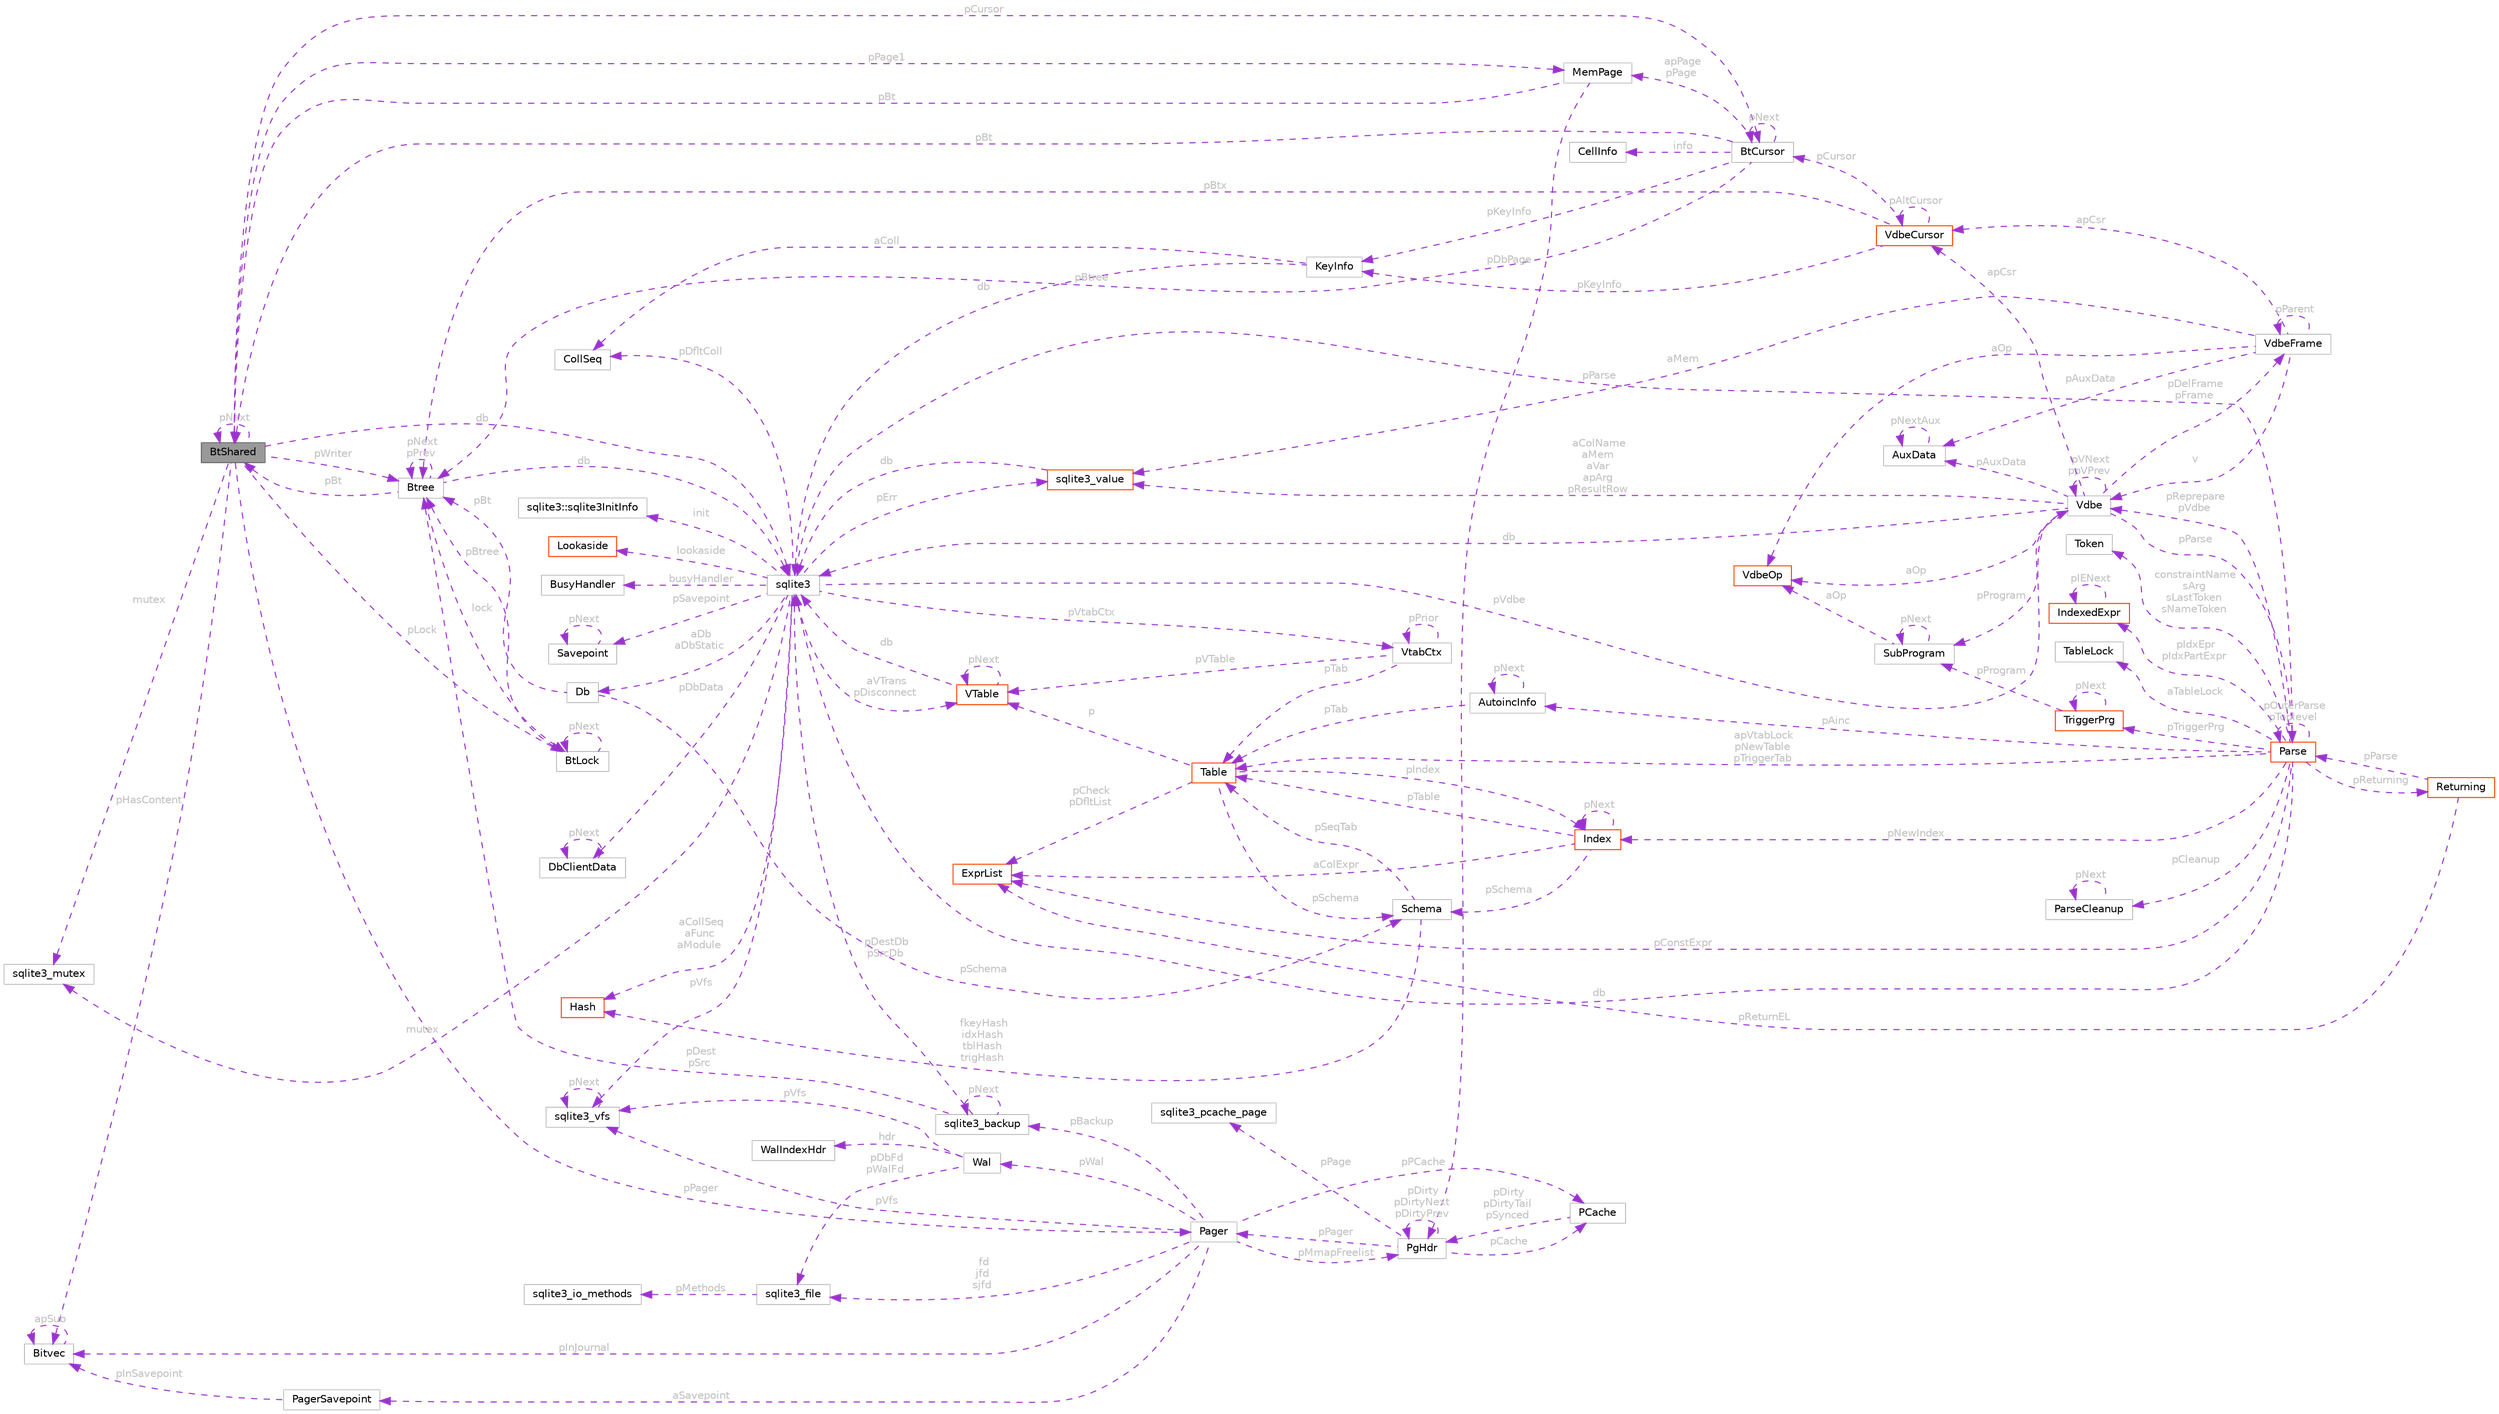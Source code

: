 digraph "BtShared"
{
 // LATEX_PDF_SIZE
  bgcolor="transparent";
  edge [fontname=Helvetica,fontsize=10,labelfontname=Helvetica,labelfontsize=10];
  node [fontname=Helvetica,fontsize=10,shape=box,height=0.2,width=0.4];
  rankdir="LR";
  Node1 [id="Node000001",label="BtShared",height=0.2,width=0.4,color="gray40", fillcolor="grey60", style="filled", fontcolor="black",tooltip=" "];
  Node2 -> Node1 [id="edge1_Node000001_Node000002",dir="back",color="darkorchid3",style="dashed",tooltip=" ",label=" pPager",fontcolor="grey" ];
  Node2 [id="Node000002",label="Pager",height=0.2,width=0.4,color="grey75", fillcolor="white", style="filled",URL="$structPager.html",tooltip=" "];
  Node3 -> Node2 [id="edge2_Node000002_Node000003",dir="back",color="darkorchid3",style="dashed",tooltip=" ",label=" pVfs",fontcolor="grey" ];
  Node3 [id="Node000003",label="sqlite3_vfs",height=0.2,width=0.4,color="grey75", fillcolor="white", style="filled",URL="$structsqlite3__vfs.html",tooltip=" "];
  Node3 -> Node3 [id="edge3_Node000003_Node000003",dir="back",color="darkorchid3",style="dashed",tooltip=" ",label=" pNext",fontcolor="grey" ];
  Node4 -> Node2 [id="edge4_Node000002_Node000004",dir="back",color="darkorchid3",style="dashed",tooltip=" ",label=" pInJournal",fontcolor="grey" ];
  Node4 [id="Node000004",label="Bitvec",height=0.2,width=0.4,color="grey75", fillcolor="white", style="filled",URL="$structBitvec.html",tooltip=" "];
  Node4 -> Node4 [id="edge5_Node000004_Node000004",dir="back",color="darkorchid3",style="dashed",tooltip=" ",label=" apSub",fontcolor="grey" ];
  Node5 -> Node2 [id="edge6_Node000002_Node000005",dir="back",color="darkorchid3",style="dashed",tooltip=" ",label=" fd\njfd\nsjfd",fontcolor="grey" ];
  Node5 [id="Node000005",label="sqlite3_file",height=0.2,width=0.4,color="grey75", fillcolor="white", style="filled",URL="$structsqlite3__file.html",tooltip=" "];
  Node6 -> Node5 [id="edge7_Node000005_Node000006",dir="back",color="darkorchid3",style="dashed",tooltip=" ",label=" pMethods",fontcolor="grey" ];
  Node6 [id="Node000006",label="sqlite3_io_methods",height=0.2,width=0.4,color="grey75", fillcolor="white", style="filled",URL="$structsqlite3__io__methods.html",tooltip=" "];
  Node7 -> Node2 [id="edge8_Node000002_Node000007",dir="back",color="darkorchid3",style="dashed",tooltip=" ",label=" pBackup",fontcolor="grey" ];
  Node7 [id="Node000007",label="sqlite3_backup",height=0.2,width=0.4,color="grey75", fillcolor="white", style="filled",URL="$structsqlite3__backup.html",tooltip=" "];
  Node8 -> Node7 [id="edge9_Node000007_Node000008",dir="back",color="darkorchid3",style="dashed",tooltip=" ",label=" pDestDb\npSrcDb",fontcolor="grey" ];
  Node8 [id="Node000008",label="sqlite3",height=0.2,width=0.4,color="grey75", fillcolor="white", style="filled",URL="$structsqlite3.html",tooltip=" "];
  Node3 -> Node8 [id="edge10_Node000008_Node000003",dir="back",color="darkorchid3",style="dashed",tooltip=" ",label=" pVfs",fontcolor="grey" ];
  Node9 -> Node8 [id="edge11_Node000008_Node000009",dir="back",color="darkorchid3",style="dashed",tooltip=" ",label=" pVdbe",fontcolor="grey" ];
  Node9 [id="Node000009",label="Vdbe",height=0.2,width=0.4,color="grey75", fillcolor="white", style="filled",URL="$structVdbe.html",tooltip=" "];
  Node8 -> Node9 [id="edge12_Node000009_Node000008",dir="back",color="darkorchid3",style="dashed",tooltip=" ",label=" db",fontcolor="grey" ];
  Node9 -> Node9 [id="edge13_Node000009_Node000009",dir="back",color="darkorchid3",style="dashed",tooltip=" ",label=" pVNext\nppVPrev",fontcolor="grey" ];
  Node10 -> Node9 [id="edge14_Node000009_Node000010",dir="back",color="darkorchid3",style="dashed",tooltip=" ",label=" pParse",fontcolor="grey" ];
  Node10 [id="Node000010",label="Parse",height=0.2,width=0.4,color="orangered", fillcolor="white", style="filled",URL="$structParse.html",tooltip=" "];
  Node8 -> Node10 [id="edge15_Node000010_Node000008",dir="back",color="darkorchid3",style="dashed",tooltip=" ",label=" db",fontcolor="grey" ];
  Node9 -> Node10 [id="edge16_Node000010_Node000009",dir="back",color="darkorchid3",style="dashed",tooltip=" ",label=" pReprepare\npVdbe",fontcolor="grey" ];
  Node11 -> Node10 [id="edge17_Node000010_Node000011",dir="back",color="darkorchid3",style="dashed",tooltip=" ",label=" pConstExpr",fontcolor="grey" ];
  Node11 [id="Node000011",label="ExprList",height=0.2,width=0.4,color="orangered", fillcolor="white", style="filled",URL="$structExprList.html",tooltip=" "];
  Node45 -> Node10 [id="edge18_Node000010_Node000045",dir="back",color="darkorchid3",style="dashed",tooltip=" ",label=" pIdxEpr\npIdxPartExpr",fontcolor="grey" ];
  Node45 [id="Node000045",label="IndexedExpr",height=0.2,width=0.4,color="orangered", fillcolor="white", style="filled",URL="$structIndexedExpr.html",tooltip=" "];
  Node45 -> Node45 [id="edge19_Node000045_Node000045",dir="back",color="darkorchid3",style="dashed",tooltip=" ",label=" pIENext",fontcolor="grey" ];
  Node46 -> Node10 [id="edge20_Node000010_Node000046",dir="back",color="darkorchid3",style="dashed",tooltip=" ",label=" aTableLock",fontcolor="grey" ];
  Node46 [id="Node000046",label="TableLock",height=0.2,width=0.4,color="grey75", fillcolor="white", style="filled",URL="$structTableLock.html",tooltip=" "];
  Node47 -> Node10 [id="edge21_Node000010_Node000047",dir="back",color="darkorchid3",style="dashed",tooltip=" ",label=" pAinc",fontcolor="grey" ];
  Node47 [id="Node000047",label="AutoincInfo",height=0.2,width=0.4,color="grey75", fillcolor="white", style="filled",URL="$structAutoincInfo.html",tooltip=" "];
  Node47 -> Node47 [id="edge22_Node000047_Node000047",dir="back",color="darkorchid3",style="dashed",tooltip=" ",label=" pNext",fontcolor="grey" ];
  Node17 -> Node47 [id="edge23_Node000047_Node000017",dir="back",color="darkorchid3",style="dashed",tooltip=" ",label=" pTab",fontcolor="grey" ];
  Node17 [id="Node000017",label="Table",height=0.2,width=0.4,color="orangered", fillcolor="white", style="filled",URL="$structTable.html",tooltip=" "];
  Node19 -> Node17 [id="edge24_Node000017_Node000019",dir="back",color="darkorchid3",style="dashed",tooltip=" ",label=" pIndex",fontcolor="grey" ];
  Node19 [id="Node000019",label="Index",height=0.2,width=0.4,color="orangered", fillcolor="white", style="filled",URL="$structIndex.html",tooltip=" "];
  Node17 -> Node19 [id="edge25_Node000019_Node000017",dir="back",color="darkorchid3",style="dashed",tooltip=" ",label=" pTable",fontcolor="grey" ];
  Node19 -> Node19 [id="edge26_Node000019_Node000019",dir="back",color="darkorchid3",style="dashed",tooltip=" ",label=" pNext",fontcolor="grey" ];
  Node20 -> Node19 [id="edge27_Node000019_Node000020",dir="back",color="darkorchid3",style="dashed",tooltip=" ",label=" pSchema",fontcolor="grey" ];
  Node20 [id="Node000020",label="Schema",height=0.2,width=0.4,color="grey75", fillcolor="white", style="filled",URL="$structSchema.html",tooltip=" "];
  Node21 -> Node20 [id="edge28_Node000020_Node000021",dir="back",color="darkorchid3",style="dashed",tooltip=" ",label=" fkeyHash\nidxHash\ntblHash\ntrigHash",fontcolor="grey" ];
  Node21 [id="Node000021",label="Hash",height=0.2,width=0.4,color="orangered", fillcolor="white", style="filled",URL="$structHash.html",tooltip=" "];
  Node17 -> Node20 [id="edge29_Node000020_Node000017",dir="back",color="darkorchid3",style="dashed",tooltip=" ",label=" pSeqTab",fontcolor="grey" ];
  Node11 -> Node19 [id="edge30_Node000019_Node000011",dir="back",color="darkorchid3",style="dashed",tooltip=" ",label=" aColExpr",fontcolor="grey" ];
  Node11 -> Node17 [id="edge31_Node000017_Node000011",dir="back",color="darkorchid3",style="dashed",tooltip=" ",label=" pCheck\npDfltList",fontcolor="grey" ];
  Node31 -> Node17 [id="edge32_Node000017_Node000031",dir="back",color="darkorchid3",style="dashed",tooltip=" ",label=" p",fontcolor="grey" ];
  Node31 [id="Node000031",label="VTable",height=0.2,width=0.4,color="orangered", fillcolor="white", style="filled",URL="$structVTable.html",tooltip=" "];
  Node8 -> Node31 [id="edge33_Node000031_Node000008",dir="back",color="darkorchid3",style="dashed",tooltip=" ",label=" db",fontcolor="grey" ];
  Node31 -> Node31 [id="edge34_Node000031_Node000031",dir="back",color="darkorchid3",style="dashed",tooltip=" ",label=" pNext",fontcolor="grey" ];
  Node20 -> Node17 [id="edge35_Node000017_Node000020",dir="back",color="darkorchid3",style="dashed",tooltip=" ",label=" pSchema",fontcolor="grey" ];
  Node10 -> Node10 [id="edge36_Node000010_Node000010",dir="back",color="darkorchid3",style="dashed",tooltip=" ",label=" pOuterParse\npToplevel",fontcolor="grey" ];
  Node17 -> Node10 [id="edge37_Node000010_Node000017",dir="back",color="darkorchid3",style="dashed",tooltip=" ",label=" apVtabLock\npNewTable\npTriggerTab",fontcolor="grey" ];
  Node48 -> Node10 [id="edge38_Node000010_Node000048",dir="back",color="darkorchid3",style="dashed",tooltip=" ",label=" pTriggerPrg",fontcolor="grey" ];
  Node48 [id="Node000048",label="TriggerPrg",height=0.2,width=0.4,color="orangered", fillcolor="white", style="filled",URL="$structTriggerPrg.html",tooltip=" "];
  Node48 -> Node48 [id="edge39_Node000048_Node000048",dir="back",color="darkorchid3",style="dashed",tooltip=" ",label=" pNext",fontcolor="grey" ];
  Node49 -> Node48 [id="edge40_Node000048_Node000049",dir="back",color="darkorchid3",style="dashed",tooltip=" ",label=" pProgram",fontcolor="grey" ];
  Node49 [id="Node000049",label="SubProgram",height=0.2,width=0.4,color="grey75", fillcolor="white", style="filled",URL="$structSubProgram.html",tooltip=" "];
  Node50 -> Node49 [id="edge41_Node000049_Node000050",dir="back",color="darkorchid3",style="dashed",tooltip=" ",label=" aOp",fontcolor="grey" ];
  Node50 [id="Node000050",label="VdbeOp",height=0.2,width=0.4,color="orangered", fillcolor="white", style="filled",URL="$structVdbeOp.html",tooltip=" "];
  Node49 -> Node49 [id="edge42_Node000049_Node000049",dir="back",color="darkorchid3",style="dashed",tooltip=" ",label=" pNext",fontcolor="grey" ];
  Node58 -> Node10 [id="edge43_Node000010_Node000058",dir="back",color="darkorchid3",style="dashed",tooltip=" ",label=" pCleanup",fontcolor="grey" ];
  Node58 [id="Node000058",label="ParseCleanup",height=0.2,width=0.4,color="grey75", fillcolor="white", style="filled",URL="$structParseCleanup.html",tooltip=" "];
  Node58 -> Node58 [id="edge44_Node000058_Node000058",dir="back",color="darkorchid3",style="dashed",tooltip=" ",label=" pNext",fontcolor="grey" ];
  Node59 -> Node10 [id="edge45_Node000010_Node000059",dir="back",color="darkorchid3",style="dashed",tooltip=" ",label=" constraintName\nsArg\nsLastToken\nsNameToken",fontcolor="grey" ];
  Node59 [id="Node000059",label="Token",height=0.2,width=0.4,color="grey75", fillcolor="white", style="filled",URL="$structToken.html",tooltip=" "];
  Node60 -> Node10 [id="edge46_Node000010_Node000060",dir="back",color="darkorchid3",style="dashed",tooltip=" ",label=" pReturning",fontcolor="grey" ];
  Node60 [id="Node000060",label="Returning",height=0.2,width=0.4,color="orangered", fillcolor="white", style="filled",URL="$structReturning.html",tooltip=" "];
  Node10 -> Node60 [id="edge47_Node000060_Node000010",dir="back",color="darkorchid3",style="dashed",tooltip=" ",label=" pParse",fontcolor="grey" ];
  Node11 -> Node60 [id="edge48_Node000060_Node000011",dir="back",color="darkorchid3",style="dashed",tooltip=" ",label=" pReturnEL",fontcolor="grey" ];
  Node19 -> Node10 [id="edge49_Node000010_Node000019",dir="back",color="darkorchid3",style="dashed",tooltip=" ",label=" pNewIndex",fontcolor="grey" ];
  Node53 -> Node9 [id="edge50_Node000009_Node000053",dir="back",color="darkorchid3",style="dashed",tooltip=" ",label=" aColName\naMem\naVar\napArg\npResultRow",fontcolor="grey" ];
  Node53 [id="Node000053",label="sqlite3_value",height=0.2,width=0.4,color="orangered", fillcolor="white", style="filled",URL="$structsqlite3__value.html",tooltip=" "];
  Node8 -> Node53 [id="edge51_Node000053_Node000008",dir="back",color="darkorchid3",style="dashed",tooltip=" ",label=" db",fontcolor="grey" ];
  Node62 -> Node9 [id="edge52_Node000009_Node000062",dir="back",color="darkorchid3",style="dashed",tooltip=" ",label=" apCsr",fontcolor="grey" ];
  Node62 [id="Node000062",label="VdbeCursor",height=0.2,width=0.4,color="orangered", fillcolor="white", style="filled",URL="$structVdbeCursor.html",tooltip=" "];
  Node63 -> Node62 [id="edge53_Node000062_Node000063",dir="back",color="darkorchid3",style="dashed",tooltip=" ",label=" pBtx",fontcolor="grey" ];
  Node63 [id="Node000063",label="Btree",height=0.2,width=0.4,color="grey75", fillcolor="white", style="filled",URL="$structBtree.html",tooltip=" "];
  Node8 -> Node63 [id="edge54_Node000063_Node000008",dir="back",color="darkorchid3",style="dashed",tooltip=" ",label=" db",fontcolor="grey" ];
  Node1 -> Node63 [id="edge55_Node000063_Node000001",dir="back",color="darkorchid3",style="dashed",tooltip=" ",label=" pBt",fontcolor="grey" ];
  Node63 -> Node63 [id="edge56_Node000063_Node000063",dir="back",color="darkorchid3",style="dashed",tooltip=" ",label=" pNext\npPrev",fontcolor="grey" ];
  Node64 -> Node63 [id="edge57_Node000063_Node000064",dir="back",color="darkorchid3",style="dashed",tooltip=" ",label=" lock",fontcolor="grey" ];
  Node64 [id="Node000064",label="BtLock",height=0.2,width=0.4,color="grey75", fillcolor="white", style="filled",URL="$structBtLock.html",tooltip=" "];
  Node63 -> Node64 [id="edge58_Node000064_Node000063",dir="back",color="darkorchid3",style="dashed",tooltip=" ",label=" pBtree",fontcolor="grey" ];
  Node64 -> Node64 [id="edge59_Node000064_Node000064",dir="back",color="darkorchid3",style="dashed",tooltip=" ",label=" pNext",fontcolor="grey" ];
  Node62 -> Node62 [id="edge60_Node000062_Node000062",dir="back",color="darkorchid3",style="dashed",tooltip=" ",label=" pAltCursor",fontcolor="grey" ];
  Node65 -> Node62 [id="edge61_Node000062_Node000065",dir="back",color="darkorchid3",style="dashed",tooltip=" ",label=" pCursor",fontcolor="grey" ];
  Node65 [id="Node000065",label="BtCursor",height=0.2,width=0.4,color="grey75", fillcolor="white", style="filled",URL="$structBtCursor.html",tooltip=" "];
  Node63 -> Node65 [id="edge62_Node000065_Node000063",dir="back",color="darkorchid3",style="dashed",tooltip=" ",label=" pBtree",fontcolor="grey" ];
  Node1 -> Node65 [id="edge63_Node000065_Node000001",dir="back",color="darkorchid3",style="dashed",tooltip=" ",label=" pBt",fontcolor="grey" ];
  Node65 -> Node65 [id="edge64_Node000065_Node000065",dir="back",color="darkorchid3",style="dashed",tooltip=" ",label=" pNext",fontcolor="grey" ];
  Node66 -> Node65 [id="edge65_Node000065_Node000066",dir="back",color="darkorchid3",style="dashed",tooltip=" ",label=" info",fontcolor="grey" ];
  Node66 [id="Node000066",label="CellInfo",height=0.2,width=0.4,color="grey75", fillcolor="white", style="filled",URL="$structCellInfo.html",tooltip=" "];
  Node56 -> Node65 [id="edge66_Node000065_Node000056",dir="back",color="darkorchid3",style="dashed",tooltip=" ",label=" pKeyInfo",fontcolor="grey" ];
  Node56 [id="Node000056",label="KeyInfo",height=0.2,width=0.4,color="grey75", fillcolor="white", style="filled",URL="$structKeyInfo.html",tooltip=" "];
  Node8 -> Node56 [id="edge67_Node000056_Node000008",dir="back",color="darkorchid3",style="dashed",tooltip=" ",label=" db",fontcolor="grey" ];
  Node55 -> Node56 [id="edge68_Node000056_Node000055",dir="back",color="darkorchid3",style="dashed",tooltip=" ",label=" aColl",fontcolor="grey" ];
  Node55 [id="Node000055",label="CollSeq",height=0.2,width=0.4,color="grey75", fillcolor="white", style="filled",URL="$structCollSeq.html",tooltip=" "];
  Node67 -> Node65 [id="edge69_Node000065_Node000067",dir="back",color="darkorchid3",style="dashed",tooltip=" ",label=" apPage\npPage",fontcolor="grey" ];
  Node67 [id="Node000067",label="MemPage",height=0.2,width=0.4,color="grey75", fillcolor="white", style="filled",URL="$structMemPage.html",tooltip=" "];
  Node1 -> Node67 [id="edge70_Node000067_Node000001",dir="back",color="darkorchid3",style="dashed",tooltip=" ",label=" pBt",fontcolor="grey" ];
  Node68 -> Node67 [id="edge71_Node000067_Node000068",dir="back",color="darkorchid3",style="dashed",tooltip=" ",label=" pDbPage",fontcolor="grey" ];
  Node68 [id="Node000068",label="PgHdr",height=0.2,width=0.4,color="grey75", fillcolor="white", style="filled",URL="$structPgHdr.html",tooltip=" "];
  Node69 -> Node68 [id="edge72_Node000068_Node000069",dir="back",color="darkorchid3",style="dashed",tooltip=" ",label=" pPage",fontcolor="grey" ];
  Node69 [id="Node000069",label="sqlite3_pcache_page",height=0.2,width=0.4,color="grey75", fillcolor="white", style="filled",URL="$structsqlite3__pcache__page.html",tooltip=" "];
  Node70 -> Node68 [id="edge73_Node000068_Node000070",dir="back",color="darkorchid3",style="dashed",tooltip=" ",label=" pCache",fontcolor="grey" ];
  Node70 [id="Node000070",label="PCache",height=0.2,width=0.4,color="grey75", fillcolor="white", style="filled",URL="$structPCache.html",tooltip=" "];
  Node68 -> Node70 [id="edge74_Node000070_Node000068",dir="back",color="darkorchid3",style="dashed",tooltip=" ",label=" pDirty\npDirtyTail\npSynced",fontcolor="grey" ];
  Node68 -> Node68 [id="edge75_Node000068_Node000068",dir="back",color="darkorchid3",style="dashed",tooltip=" ",label=" pDirty\npDirtyNext\npDirtyPrev",fontcolor="grey" ];
  Node2 -> Node68 [id="edge76_Node000068_Node000002",dir="back",color="darkorchid3",style="dashed",tooltip=" ",label=" pPager",fontcolor="grey" ];
  Node56 -> Node62 [id="edge77_Node000062_Node000056",dir="back",color="darkorchid3",style="dashed",tooltip=" ",label=" pKeyInfo",fontcolor="grey" ];
  Node50 -> Node9 [id="edge78_Node000009_Node000050",dir="back",color="darkorchid3",style="dashed",tooltip=" ",label=" aOp",fontcolor="grey" ];
  Node83 -> Node9 [id="edge79_Node000009_Node000083",dir="back",color="darkorchid3",style="dashed",tooltip=" ",label=" pDelFrame\npFrame",fontcolor="grey" ];
  Node83 [id="Node000083",label="VdbeFrame",height=0.2,width=0.4,color="grey75", fillcolor="white", style="filled",URL="$structVdbeFrame.html",tooltip=" "];
  Node9 -> Node83 [id="edge80_Node000083_Node000009",dir="back",color="darkorchid3",style="dashed",tooltip=" ",label=" v",fontcolor="grey" ];
  Node83 -> Node83 [id="edge81_Node000083_Node000083",dir="back",color="darkorchid3",style="dashed",tooltip=" ",label=" pParent",fontcolor="grey" ];
  Node50 -> Node83 [id="edge82_Node000083_Node000050",dir="back",color="darkorchid3",style="dashed",tooltip=" ",label=" aOp",fontcolor="grey" ];
  Node53 -> Node83 [id="edge83_Node000083_Node000053",dir="back",color="darkorchid3",style="dashed",tooltip=" ",label=" aMem",fontcolor="grey" ];
  Node62 -> Node83 [id="edge84_Node000083_Node000062",dir="back",color="darkorchid3",style="dashed",tooltip=" ",label=" apCsr",fontcolor="grey" ];
  Node84 -> Node83 [id="edge85_Node000083_Node000084",dir="back",color="darkorchid3",style="dashed",tooltip=" ",label=" pAuxData",fontcolor="grey" ];
  Node84 [id="Node000084",label="AuxData",height=0.2,width=0.4,color="grey75", fillcolor="white", style="filled",URL="$structAuxData.html",tooltip=" "];
  Node84 -> Node84 [id="edge86_Node000084_Node000084",dir="back",color="darkorchid3",style="dashed",tooltip=" ",label=" pNextAux",fontcolor="grey" ];
  Node49 -> Node9 [id="edge87_Node000009_Node000049",dir="back",color="darkorchid3",style="dashed",tooltip=" ",label=" pProgram",fontcolor="grey" ];
  Node84 -> Node9 [id="edge88_Node000009_Node000084",dir="back",color="darkorchid3",style="dashed",tooltip=" ",label=" pAuxData",fontcolor="grey" ];
  Node55 -> Node8 [id="edge89_Node000008_Node000055",dir="back",color="darkorchid3",style="dashed",tooltip=" ",label=" pDfltColl",fontcolor="grey" ];
  Node85 -> Node8 [id="edge90_Node000008_Node000085",dir="back",color="darkorchid3",style="dashed",tooltip=" ",label=" mutex",fontcolor="grey" ];
  Node85 [id="Node000085",label="sqlite3_mutex",height=0.2,width=0.4,color="grey75", fillcolor="white", style="filled",URL="$structsqlite3__mutex.html",tooltip=" "];
  Node86 -> Node8 [id="edge91_Node000008_Node000086",dir="back",color="darkorchid3",style="dashed",tooltip=" ",label=" aDb\naDbStatic",fontcolor="grey" ];
  Node86 [id="Node000086",label="Db",height=0.2,width=0.4,color="grey75", fillcolor="white", style="filled",URL="$structDb.html",tooltip=" "];
  Node63 -> Node86 [id="edge92_Node000086_Node000063",dir="back",color="darkorchid3",style="dashed",tooltip=" ",label=" pBt",fontcolor="grey" ];
  Node20 -> Node86 [id="edge93_Node000086_Node000020",dir="back",color="darkorchid3",style="dashed",tooltip=" ",label=" pSchema",fontcolor="grey" ];
  Node87 -> Node8 [id="edge94_Node000008_Node000087",dir="back",color="darkorchid3",style="dashed",tooltip=" ",label=" init",fontcolor="grey" ];
  Node87 [id="Node000087",label="sqlite3::sqlite3InitInfo",height=0.2,width=0.4,color="grey75", fillcolor="white", style="filled",URL="$structsqlite3_1_1sqlite3InitInfo.html",tooltip=" "];
  Node10 -> Node8 [id="edge95_Node000008_Node000010",dir="back",color="darkorchid3",style="dashed",tooltip=" ",label=" pParse",fontcolor="grey" ];
  Node53 -> Node8 [id="edge96_Node000008_Node000053",dir="back",color="darkorchid3",style="dashed",tooltip=" ",label=" pErr",fontcolor="grey" ];
  Node88 -> Node8 [id="edge97_Node000008_Node000088",dir="back",color="darkorchid3",style="dashed",tooltip=" ",label=" lookaside",fontcolor="grey" ];
  Node88 [id="Node000088",label="Lookaside",height=0.2,width=0.4,color="orangered", fillcolor="white", style="filled",URL="$structLookaside.html",tooltip=" "];
  Node21 -> Node8 [id="edge98_Node000008_Node000021",dir="back",color="darkorchid3",style="dashed",tooltip=" ",label=" aCollSeq\naFunc\naModule",fontcolor="grey" ];
  Node90 -> Node8 [id="edge99_Node000008_Node000090",dir="back",color="darkorchid3",style="dashed",tooltip=" ",label=" pVtabCtx",fontcolor="grey" ];
  Node90 [id="Node000090",label="VtabCtx",height=0.2,width=0.4,color="grey75", fillcolor="white", style="filled",URL="$structVtabCtx.html",tooltip=" "];
  Node31 -> Node90 [id="edge100_Node000090_Node000031",dir="back",color="darkorchid3",style="dashed",tooltip=" ",label=" pVTable",fontcolor="grey" ];
  Node17 -> Node90 [id="edge101_Node000090_Node000017",dir="back",color="darkorchid3",style="dashed",tooltip=" ",label=" pTab",fontcolor="grey" ];
  Node90 -> Node90 [id="edge102_Node000090_Node000090",dir="back",color="darkorchid3",style="dashed",tooltip=" ",label=" pPrior",fontcolor="grey" ];
  Node31 -> Node8 [id="edge103_Node000008_Node000031",dir="back",color="darkorchid3",style="dashed",tooltip=" ",label=" aVTrans\npDisconnect",fontcolor="grey" ];
  Node91 -> Node8 [id="edge104_Node000008_Node000091",dir="back",color="darkorchid3",style="dashed",tooltip=" ",label=" busyHandler",fontcolor="grey" ];
  Node91 [id="Node000091",label="BusyHandler",height=0.2,width=0.4,color="grey75", fillcolor="white", style="filled",URL="$structBusyHandler.html",tooltip=" "];
  Node92 -> Node8 [id="edge105_Node000008_Node000092",dir="back",color="darkorchid3",style="dashed",tooltip=" ",label=" pSavepoint",fontcolor="grey" ];
  Node92 [id="Node000092",label="Savepoint",height=0.2,width=0.4,color="grey75", fillcolor="white", style="filled",URL="$structSavepoint.html",tooltip=" "];
  Node92 -> Node92 [id="edge106_Node000092_Node000092",dir="back",color="darkorchid3",style="dashed",tooltip=" ",label=" pNext",fontcolor="grey" ];
  Node93 -> Node8 [id="edge107_Node000008_Node000093",dir="back",color="darkorchid3",style="dashed",tooltip=" ",label=" pDbData",fontcolor="grey" ];
  Node93 [id="Node000093",label="DbClientData",height=0.2,width=0.4,color="grey75", fillcolor="white", style="filled",URL="$structDbClientData.html",tooltip=" "];
  Node93 -> Node93 [id="edge108_Node000093_Node000093",dir="back",color="darkorchid3",style="dashed",tooltip=" ",label=" pNext",fontcolor="grey" ];
  Node63 -> Node7 [id="edge109_Node000007_Node000063",dir="back",color="darkorchid3",style="dashed",tooltip=" ",label=" pDest\npSrc",fontcolor="grey" ];
  Node7 -> Node7 [id="edge110_Node000007_Node000007",dir="back",color="darkorchid3",style="dashed",tooltip=" ",label=" pNext",fontcolor="grey" ];
  Node94 -> Node2 [id="edge111_Node000002_Node000094",dir="back",color="darkorchid3",style="dashed",tooltip=" ",label=" aSavepoint",fontcolor="grey" ];
  Node94 [id="Node000094",label="PagerSavepoint",height=0.2,width=0.4,color="grey75", fillcolor="white", style="filled",URL="$structPagerSavepoint.html",tooltip=" "];
  Node4 -> Node94 [id="edge112_Node000094_Node000004",dir="back",color="darkorchid3",style="dashed",tooltip=" ",label=" pInSavepoint",fontcolor="grey" ];
  Node68 -> Node2 [id="edge113_Node000002_Node000068",dir="back",color="darkorchid3",style="dashed",tooltip=" ",label=" pMmapFreelist",fontcolor="grey" ];
  Node70 -> Node2 [id="edge114_Node000002_Node000070",dir="back",color="darkorchid3",style="dashed",tooltip=" ",label=" pPCache",fontcolor="grey" ];
  Node95 -> Node2 [id="edge115_Node000002_Node000095",dir="back",color="darkorchid3",style="dashed",tooltip=" ",label=" pWal",fontcolor="grey" ];
  Node95 [id="Node000095",label="Wal",height=0.2,width=0.4,color="grey75", fillcolor="white", style="filled",URL="$structWal.html",tooltip=" "];
  Node3 -> Node95 [id="edge116_Node000095_Node000003",dir="back",color="darkorchid3",style="dashed",tooltip=" ",label=" pVfs",fontcolor="grey" ];
  Node5 -> Node95 [id="edge117_Node000095_Node000005",dir="back",color="darkorchid3",style="dashed",tooltip=" ",label=" pDbFd\npWalFd",fontcolor="grey" ];
  Node96 -> Node95 [id="edge118_Node000095_Node000096",dir="back",color="darkorchid3",style="dashed",tooltip=" ",label=" hdr",fontcolor="grey" ];
  Node96 [id="Node000096",label="WalIndexHdr",height=0.2,width=0.4,color="grey75", fillcolor="white", style="filled",URL="$structWalIndexHdr.html",tooltip=" "];
  Node8 -> Node1 [id="edge119_Node000001_Node000008",dir="back",color="darkorchid3",style="dashed",tooltip=" ",label=" db",fontcolor="grey" ];
  Node65 -> Node1 [id="edge120_Node000001_Node000065",dir="back",color="darkorchid3",style="dashed",tooltip=" ",label=" pCursor",fontcolor="grey" ];
  Node67 -> Node1 [id="edge121_Node000001_Node000067",dir="back",color="darkorchid3",style="dashed",tooltip=" ",label=" pPage1",fontcolor="grey" ];
  Node85 -> Node1 [id="edge122_Node000001_Node000085",dir="back",color="darkorchid3",style="dashed",tooltip=" ",label=" mutex",fontcolor="grey" ];
  Node4 -> Node1 [id="edge123_Node000001_Node000004",dir="back",color="darkorchid3",style="dashed",tooltip=" ",label=" pHasContent",fontcolor="grey" ];
  Node1 -> Node1 [id="edge124_Node000001_Node000001",dir="back",color="darkorchid3",style="dashed",tooltip=" ",label=" pNext",fontcolor="grey" ];
  Node64 -> Node1 [id="edge125_Node000001_Node000064",dir="back",color="darkorchid3",style="dashed",tooltip=" ",label=" pLock",fontcolor="grey" ];
  Node63 -> Node1 [id="edge126_Node000001_Node000063",dir="back",color="darkorchid3",style="dashed",tooltip=" ",label=" pWriter",fontcolor="grey" ];
}
